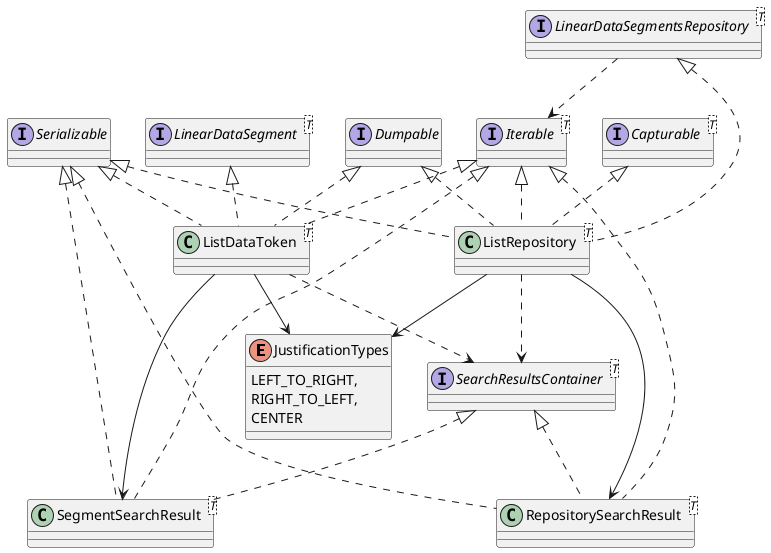 @startuml
'https://plantuml.com/class-diagram

enum JustificationTypes {
    LEFT_TO_RIGHT,
    RIGHT_TO_LEFT,
    CENTER
}

interface Dumpable
interface Serializable
interface SearchResultsContainer<T>
interface Capturable<T>
interface LinearDataSegment<T>
interface LinearDataSegmentsRepository<T>
interface Iterable<T>


LinearDataSegmentsRepository ..>Iterable

class RepositorySearchResult<T> implements SearchResultsContainer, Iterable, Serializable
class SegmentSearchResult<T> implements SearchResultsContainer, Iterable, Serializable
class ListDataToken<T> implements LinearDataSegment, Iterable, Dumpable, Serializable
class ListRepository<T> implements LinearDataSegmentsRepository, Iterable, Capturable, Dumpable, Serializable

ListDataToken ..> SearchResultsContainer
ListRepository ..>SearchResultsContainer
ListDataToken --> SegmentSearchResult
ListRepository --> RepositorySearchResult
ListDataToken --> JustificationTypes
ListRepository --> JustificationTypes

@enduml